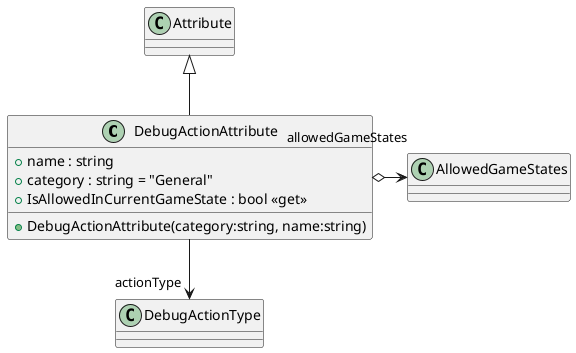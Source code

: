@startuml
class DebugActionAttribute {
    + name : string
    + category : string = "General"
    + IsAllowedInCurrentGameState : bool <<get>>
    + DebugActionAttribute(category:string, name:string)
}
Attribute <|-- DebugActionAttribute
DebugActionAttribute o-> "allowedGameStates" AllowedGameStates
DebugActionAttribute --> "actionType" DebugActionType
@enduml
